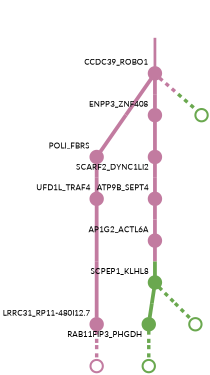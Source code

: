 strict digraph  {
graph[splines=false]; nodesep=0.7; rankdir=TB; ranksep=0.6; forcelabels=true; dpi=600; size=2.5;
0 [color="#c27ba0ff", fillcolor="#c27ba0ff", fixedsize=true, fontname=Lato, fontsize="12pt", height="0.25", label="", penwidth=3, shape=circle, style=filled, xlabel=CCDC39_ROBO1];
2 [color="#c27ba0ff", fillcolor="#c27ba0ff", fixedsize=true, fontname=Lato, fontsize="12pt", height="0.25", label="", penwidth=3, shape=circle, style=filled, xlabel=POLI_FBRS];
8 [color="#c27ba0ff", fillcolor="#c27ba0ff", fixedsize=true, fontname=Lato, fontsize="12pt", height="0.25", label="", penwidth=3, shape=circle, style=filled, xlabel=ENPP3_ZNF408];
10 [color="#6aa84fff", fillcolor="#6aa84fff", fixedsize=true, fontname=Lato, fontsize="12pt", height="0.25", label="", penwidth=3, shape=circle, style=solid, xlabel=""];
1 [color="#c27ba0ff", fillcolor="#c27ba0ff", fixedsize=true, fontname=Lato, fontsize="12pt", height="0.25", label="", penwidth=3, shape=circle, style=filled, xlabel="LRRC31_RP11-480I12.7"];
13 [color="#c27ba0ff", fillcolor="#c27ba0ff", fixedsize=true, fontname=Lato, fontsize="12pt", height="0.25", label="", penwidth=3, shape=circle, style=solid, xlabel=""];
7 [color="#c27ba0ff", fillcolor="#c27ba0ff", fixedsize=true, fontname=Lato, fontsize="12pt", height="0.25", label="", penwidth=3, shape=circle, style=filled, xlabel=UFD1L_TRAF4];
3 [color="#6aa84fff", fillcolor="#6aa84fff", fixedsize=true, fontname=Lato, fontsize="12pt", height="0.25", label="", penwidth=3, shape=circle, style=filled, xlabel=SCPEP1_KLHL8];
6 [color="#6aa84fff", fillcolor="#6aa84fff", fixedsize=true, fontname=Lato, fontsize="12pt", height="0.25", label="", penwidth=3, shape=circle, style=filled, xlabel=RAB11FIP3_PHGDH];
11 [color="#6aa84fff", fillcolor="#6aa84fff", fixedsize=true, fontname=Lato, fontsize="12pt", height="0.25", label="", penwidth=3, shape=circle, style=solid, xlabel=""];
4 [color="#c27ba0ff", fillcolor="#c27ba0ff", fixedsize=true, fontname=Lato, fontsize="12pt", height="0.25", label="", penwidth=3, shape=circle, style=filled, xlabel=ATP9B_SEPT4];
9 [color="#c27ba0ff", fillcolor="#c27ba0ff", fixedsize=true, fontname=Lato, fontsize="12pt", height="0.25", label="", penwidth=3, shape=circle, style=filled, xlabel=AP1G2_ACTL6A];
5 [color="#c27ba0ff", fillcolor="#c27ba0ff", fixedsize=true, fontname=Lato, fontsize="12pt", height="0.25", label="", penwidth=3, shape=circle, style=filled, xlabel=SCARF2_DYNC1LI2];
12 [color="#6aa84fff", fillcolor="#6aa84fff", fixedsize=true, fontname=Lato, fontsize="12pt", height="0.25", label="", penwidth=3, shape=circle, style=solid, xlabel=""];
normal [label="", penwidth=3, style=invis, xlabel=CCDC39_ROBO1];
0 -> 2  [arrowsize=0, color="#c27ba0ff;0.5:#c27ba0ff", minlen="2.843137264251709", penwidth="5.5", style=solid];
0 -> 8  [arrowsize=0, color="#c27ba0ff;0.5:#c27ba0ff", minlen="1.1176470518112183", penwidth="5.5", style=solid];
0 -> 10  [arrowsize=0, color="#c27ba0ff;0.5:#6aa84fff", minlen="1.058823585510254", penwidth=5, style=dashed];
2 -> 7  [arrowsize=0, color="#c27ba0ff;0.5:#c27ba0ff", minlen="1.1764706373214722", penwidth="5.5", style=solid];
8 -> 5  [arrowsize=0, color="#c27ba0ff;0.5:#c27ba0ff", minlen="1.2745097875595093", penwidth="5.5", style=solid];
1 -> 13  [arrowsize=0, color="#c27ba0ff;0.5:#c27ba0ff", minlen="1.058823585510254", penwidth=5, style=dashed];
7 -> 1  [arrowsize=0, color="#c27ba0ff;0.5:#c27ba0ff", minlen="3.0", penwidth="5.5", style=solid];
3 -> 6  [arrowsize=0, color="#6aa84fff;0.5:#6aa84fff", minlen="1.2549020051956177", penwidth="5.5", style=solid];
3 -> 11  [arrowsize=0, color="#6aa84fff;0.5:#6aa84fff", minlen="1.058823585510254", penwidth=5, style=dashed];
6 -> 12  [arrowsize=0, color="#6aa84fff;0.5:#6aa84fff", minlen="1.058823585510254", penwidth=5, style=dashed];
4 -> 9  [arrowsize=0, color="#c27ba0ff;0.5:#c27ba0ff", minlen="1.1176470518112183", penwidth="5.5", style=solid];
9 -> 3  [arrowsize=0, color="#c27ba0ff;0.5:#6aa84fff", minlen="1.529411792755127", penwidth="5.5", style=solid];
5 -> 4  [arrowsize=0, color="#c27ba0ff;0.5:#c27ba0ff", minlen="1.3333333730697632", penwidth="5.5", style=solid];
normal -> 0  [arrowsize=0, color="#c27ba0ff", label="", penwidth=4, style=solid];
}
